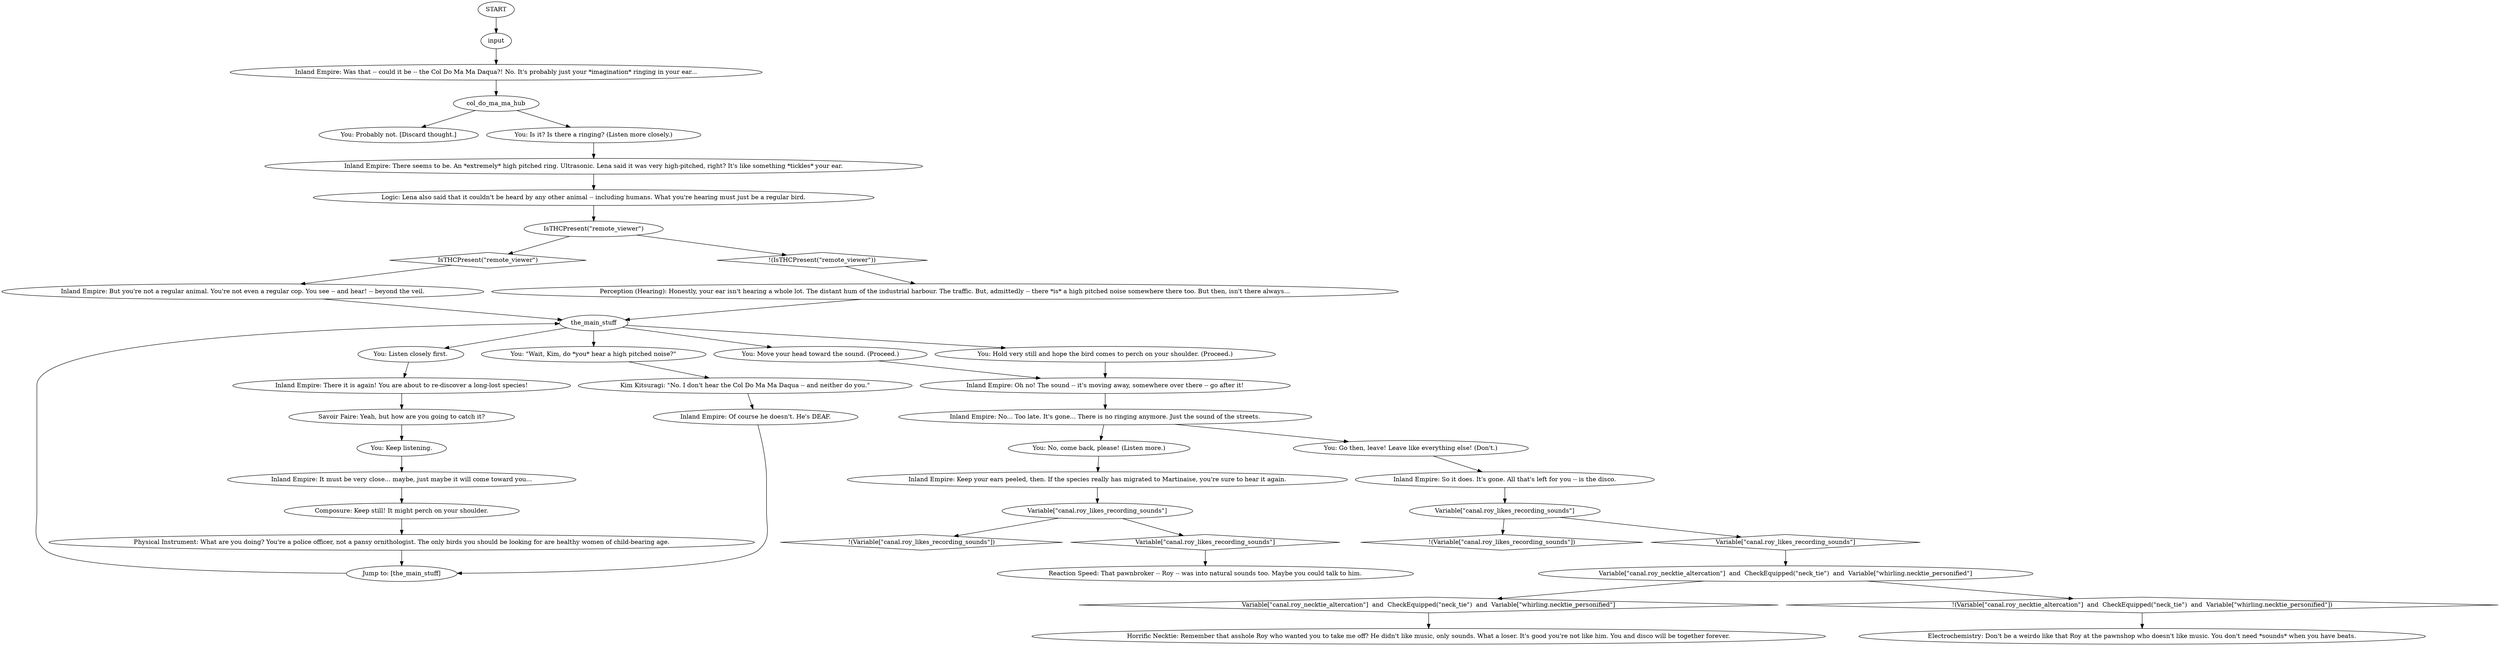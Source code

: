 # PLAZA ORB / col do ma ma daqua afterthought
# Afterthought when Lena has told you about this cryptid.
# ==================================================
digraph G {
	  0 [label="START"];
	  1 [label="input"];
	  2 [label="Inland Empire: There it is again! You are about to re-discover a long-lost species!"];
	  3 [label="Inland Empire: Keep your ears peeled, then. If the species really has migrated to Martinaise, you're sure to hear it again."];
	  4 [label="Inland Empire: Was that -- could it be -- the Col Do Ma Ma Daqua?! No. It's probably just your *imagination* ringing in your ear..."];
	  5 [label="You: Probably not. [Discard thought.]"];
	  6 [label="You: Is it? Is there a ringing? (Listen more closely.)"];
	  7 [label="the_main_stuff"];
	  8 [label="Jump to: [the_main_stuff]"];
	  9 [label="Variable[\"canal.roy_likes_recording_sounds\"]"];
	  10 [label="Variable[\"canal.roy_likes_recording_sounds\"]", shape=diamond];
	  11 [label="!(Variable[\"canal.roy_likes_recording_sounds\"])", shape=diamond];
	  12 [label="Inland Empire: Of course he doesn't. He's DEAF."];
	  13 [label="IsTHCPresent(\"remote_viewer\")"];
	  14 [label="IsTHCPresent(\"remote_viewer\")", shape=diamond];
	  15 [label="!(IsTHCPresent(\"remote_viewer\"))", shape=diamond];
	  16 [label="Inland Empire: So it does. It's gone. All that's left for you -- is the disco."];
	  17 [label="Variable[\"canal.roy_necktie_altercation\"]  and  CheckEquipped(\"neck_tie\")  and  Variable[\"whirling.necktie_personified\"]"];
	  18 [label="Variable[\"canal.roy_necktie_altercation\"]  and  CheckEquipped(\"neck_tie\")  and  Variable[\"whirling.necktie_personified\"]", shape=diamond];
	  19 [label="!(Variable[\"canal.roy_necktie_altercation\"]  and  CheckEquipped(\"neck_tie\")  and  Variable[\"whirling.necktie_personified\"])", shape=diamond];
	  20 [label="You: Listen closely first."];
	  22 [label="col_do_ma_ma_hub"];
	  23 [label="Composure: Keep still! It might perch on your shoulder."];
	  24 [label="Physical Instrument: What are you doing? You're a police officer, not a pansy ornithologist. The only birds you should be looking for are healthy women of child-bearing age."];
	  25 [label="Reaction Speed: That pawnbroker -- Roy -- was into natural sounds too. Maybe you could talk to him."];
	  26 [label="You: \"Wait, Kim, do *you* hear a high pitched noise?\""];
	  27 [label="You: Go then, leave! Leave like everything else! (Don't.)"];
	  28 [label="Inland Empire: There seems to be. An *extremely* high pitched ring. Ultrasonic. Lena said it was very high-pitched, right? It's like something *tickles* your ear."];
	  29 [label="You: Hold very still and hope the bird comes to perch on your shoulder. (Proceed.)"];
	  30 [label="Variable[\"canal.roy_likes_recording_sounds\"]"];
	  31 [label="Variable[\"canal.roy_likes_recording_sounds\"]", shape=diamond];
	  32 [label="!(Variable[\"canal.roy_likes_recording_sounds\"])", shape=diamond];
	  33 [label="Inland Empire: It must be very close... maybe, just maybe it will come toward you..."];
	  34 [label="Electrochemistry: Don't be a weirdo like that Roy at the pawnshop who doesn't like music. You don't need *sounds* when you have beats."];
	  35 [label="Perception (Hearing): Honestly, your ear isn't hearing a whole lot. The distant hum of the industrial harbour. The traffic. But, admittedly -- there *is* a high pitched noise somewhere there too. But then, isn't there always..."];
	  36 [label="Savoir Faire: Yeah, but how are you going to catch it?"];
	  37 [label="Inland Empire: Oh no! The sound -- it's moving away, somewhere over there -- go after it!"];
	  38 [label="Horrific Necktie: Remember that asshole Roy who wanted you to take me off? He didn't like music, only sounds. What a loser. It's good you're not like him. You and disco will be together forever."];
	  39 [label="Kim Kitsuragi: \"No. I don't hear the Col Do Ma Ma Daqua -- and neither do you.\""];
	  40 [label="Inland Empire: But you're not a regular animal. You're not even a regular cop. You see -- and hear! -- beyond the veil."];
	  41 [label="You: Move your head toward the sound. (Proceed.)"];
	  42 [label="Inland Empire: No... Too late. It's gone... There is no ringing anymore. Just the sound of the streets."];
	  43 [label="Logic: Lena also said that it couldn't be heard by any other animal -- including humans. What you're hearing must just be a regular bird."];
	  44 [label="You: Keep listening."];
	  45 [label="You: No, come back, please! (Listen more.)"];
	  0 -> 1
	  1 -> 4
	  2 -> 36
	  3 -> 9
	  4 -> 22
	  6 -> 28
	  7 -> 41
	  7 -> 26
	  7 -> 20
	  7 -> 29
	  8 -> 7
	  9 -> 10
	  9 -> 11
	  10 -> 25
	  12 -> 8
	  13 -> 14
	  13 -> 15
	  14 -> 40
	  15 -> 35
	  16 -> 30
	  17 -> 18
	  17 -> 19
	  18 -> 38
	  19 -> 34
	  20 -> 2
	  22 -> 5
	  22 -> 6
	  23 -> 24
	  24 -> 8
	  26 -> 39
	  27 -> 16
	  28 -> 43
	  29 -> 37
	  30 -> 32
	  30 -> 31
	  31 -> 17
	  33 -> 23
	  35 -> 7
	  36 -> 44
	  37 -> 42
	  39 -> 12
	  40 -> 7
	  41 -> 37
	  42 -> 27
	  42 -> 45
	  43 -> 13
	  44 -> 33
	  45 -> 3
}

